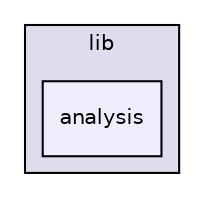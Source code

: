 digraph "lib/analysis" {
  compound=true
  node [ fontsize="10", fontname="Helvetica"];
  edge [ labelfontsize="10", labelfontname="Helvetica"];
  subgraph clusterdir_97aefd0d527b934f1d99a682da8fe6a9 {
    graph [ bgcolor="#ddddee", pencolor="black", label="lib" fontname="Helvetica", fontsize="10", URL="dir_97aefd0d527b934f1d99a682da8fe6a9.html"]
  dir_29d4636ba0a007cef5607ee5866aad47 [shape=box, label="analysis", style="filled", fillcolor="#eeeeff", pencolor="black", URL="dir_29d4636ba0a007cef5607ee5866aad47.html"];
  }
}
